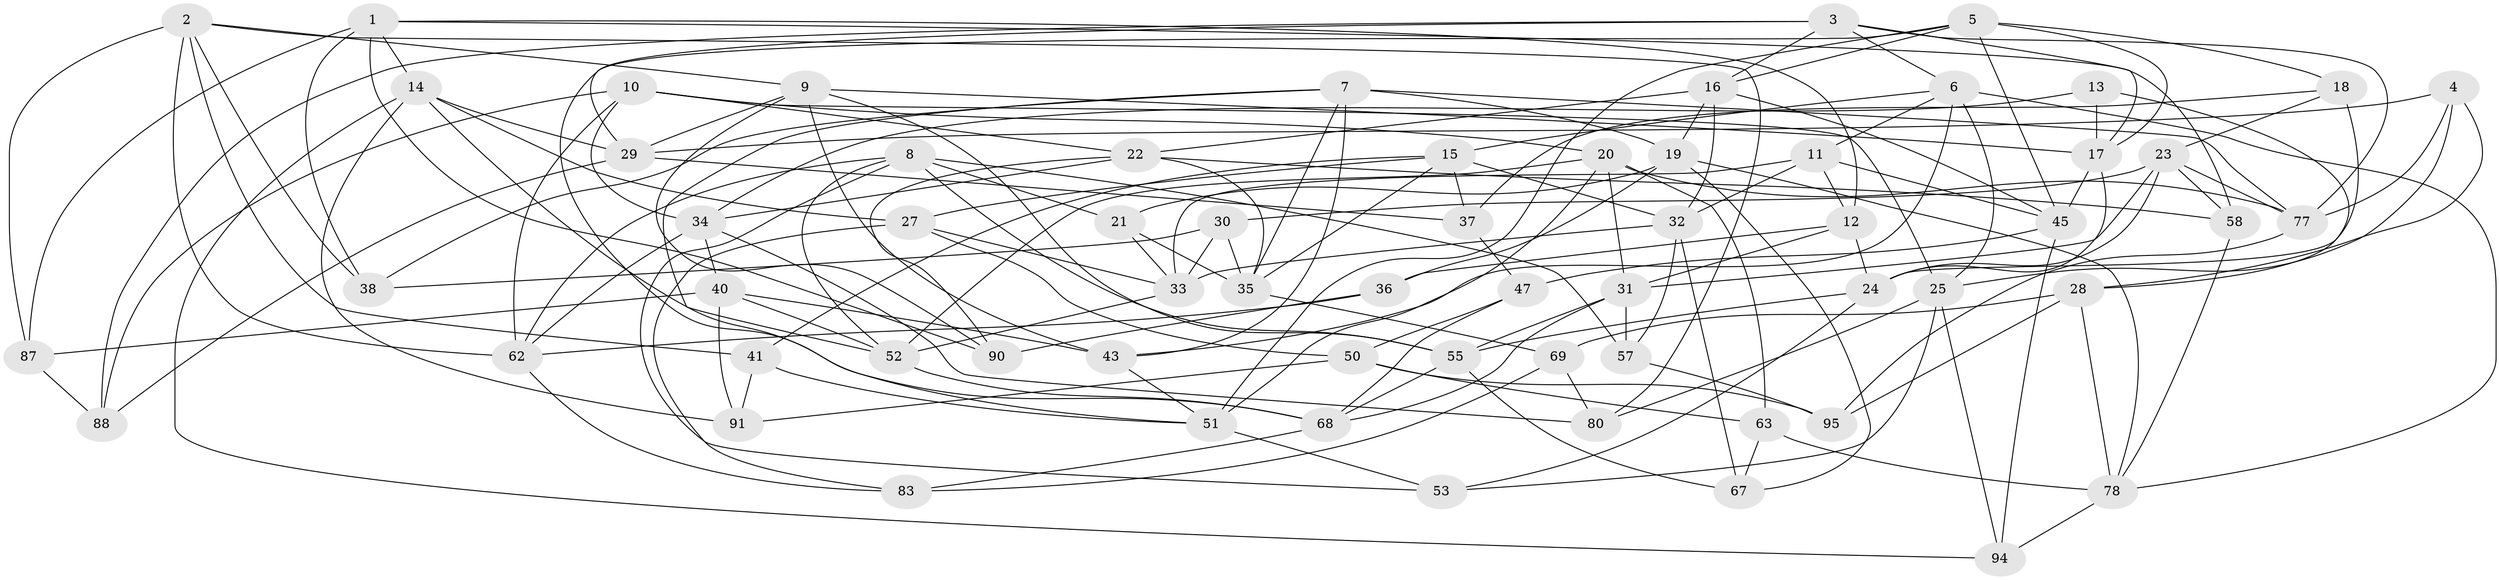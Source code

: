 // original degree distribution, {4: 1.0}
// Generated by graph-tools (version 1.1) at 2025/11/02/27/25 16:11:49]
// undirected, 64 vertices, 164 edges
graph export_dot {
graph [start="1"]
  node [color=gray90,style=filled];
  1 [super="+65"];
  2 [super="+71"];
  3 [super="+97"];
  4;
  5 [super="+92"];
  6 [super="+60"];
  7 [super="+66"];
  8 [super="+48"];
  9 [super="+54"];
  10 [super="+102"];
  11 [super="+73"];
  12 [super="+75"];
  13;
  14 [super="+98"];
  15 [super="+64"];
  16 [super="+101"];
  17 [super="+104"];
  18;
  19 [super="+56"];
  20 [super="+76"];
  21;
  22 [super="+86"];
  23 [super="+49"];
  24 [super="+70"];
  25 [super="+26"];
  27 [super="+84"];
  28 [super="+100"];
  29 [super="+39"];
  30;
  31 [super="+72"];
  32 [super="+96"];
  33 [super="+79"];
  34 [super="+46"];
  35 [super="+42"];
  36;
  37;
  38;
  40 [super="+44"];
  41;
  43 [super="+85"];
  45 [super="+81"];
  47;
  50 [super="+99"];
  51 [super="+74"];
  52 [super="+61"];
  53;
  55 [super="+59"];
  57;
  58;
  62 [super="+89"];
  63;
  67;
  68 [super="+82"];
  69;
  77 [super="+93"];
  78 [super="+103"];
  80;
  83;
  87;
  88;
  90;
  91;
  94;
  95;
  1 -- 87;
  1 -- 90;
  1 -- 12;
  1 -- 58;
  1 -- 38;
  1 -- 14;
  2 -- 80;
  2 -- 38;
  2 -- 41;
  2 -- 87;
  2 -- 62;
  2 -- 9;
  3 -- 6;
  3 -- 88;
  3 -- 29;
  3 -- 77;
  3 -- 17;
  3 -- 16;
  4 -- 25;
  4 -- 29;
  4 -- 77;
  4 -- 28;
  5 -- 17;
  5 -- 16;
  5 -- 68;
  5 -- 18;
  5 -- 45;
  5 -- 51;
  6 -- 25;
  6 -- 15;
  6 -- 11;
  6 -- 43;
  6 -- 78;
  7 -- 35;
  7 -- 43;
  7 -- 77;
  7 -- 38;
  7 -- 19;
  7 -- 52;
  8 -- 62;
  8 -- 53;
  8 -- 52;
  8 -- 57;
  8 -- 21;
  8 -- 55;
  9 -- 17;
  9 -- 43;
  9 -- 29;
  9 -- 90;
  9 -- 55;
  10 -- 88;
  10 -- 22;
  10 -- 25;
  10 -- 62;
  10 -- 34;
  10 -- 20;
  11 -- 12 [weight=2];
  11 -- 33;
  11 -- 32;
  11 -- 45;
  12 -- 36;
  12 -- 24;
  12 -- 31;
  13 -- 34;
  13 -- 28 [weight=2];
  13 -- 17;
  14 -- 94;
  14 -- 29;
  14 -- 27;
  14 -- 51;
  14 -- 91;
  15 -- 27;
  15 -- 37;
  15 -- 41;
  15 -- 32;
  15 -- 35;
  16 -- 32;
  16 -- 45;
  16 -- 19;
  16 -- 22;
  17 -- 24;
  17 -- 45;
  18 -- 37;
  18 -- 23;
  18 -- 24;
  19 -- 21;
  19 -- 36;
  19 -- 78;
  19 -- 67;
  20 -- 63;
  20 -- 51;
  20 -- 77;
  20 -- 31;
  20 -- 52;
  21 -- 35;
  21 -- 33;
  22 -- 90;
  22 -- 58;
  22 -- 34;
  22 -- 35;
  23 -- 30;
  23 -- 24;
  23 -- 58;
  23 -- 77;
  23 -- 31;
  24 -- 53;
  24 -- 55;
  25 -- 80;
  25 -- 53;
  25 -- 94;
  27 -- 50 [weight=2];
  27 -- 83;
  27 -- 33;
  28 -- 95;
  28 -- 78;
  28 -- 69;
  29 -- 37;
  29 -- 88;
  30 -- 38;
  30 -- 33;
  30 -- 35;
  31 -- 57;
  31 -- 55;
  31 -- 68;
  32 -- 57;
  32 -- 33;
  32 -- 67;
  33 -- 52;
  34 -- 80;
  34 -- 40;
  34 -- 62;
  35 -- 69;
  36 -- 90;
  36 -- 62;
  37 -- 47;
  40 -- 87;
  40 -- 91;
  40 -- 43 [weight=2];
  40 -- 52;
  41 -- 91;
  41 -- 51;
  43 -- 51;
  45 -- 47;
  45 -- 94;
  47 -- 68;
  47 -- 50;
  50 -- 95;
  50 -- 91;
  50 -- 63;
  51 -- 53;
  52 -- 68;
  55 -- 68;
  55 -- 67;
  57 -- 95;
  58 -- 78;
  62 -- 83;
  63 -- 67;
  63 -- 78;
  68 -- 83;
  69 -- 80;
  69 -- 83;
  77 -- 95;
  78 -- 94;
  87 -- 88;
}
